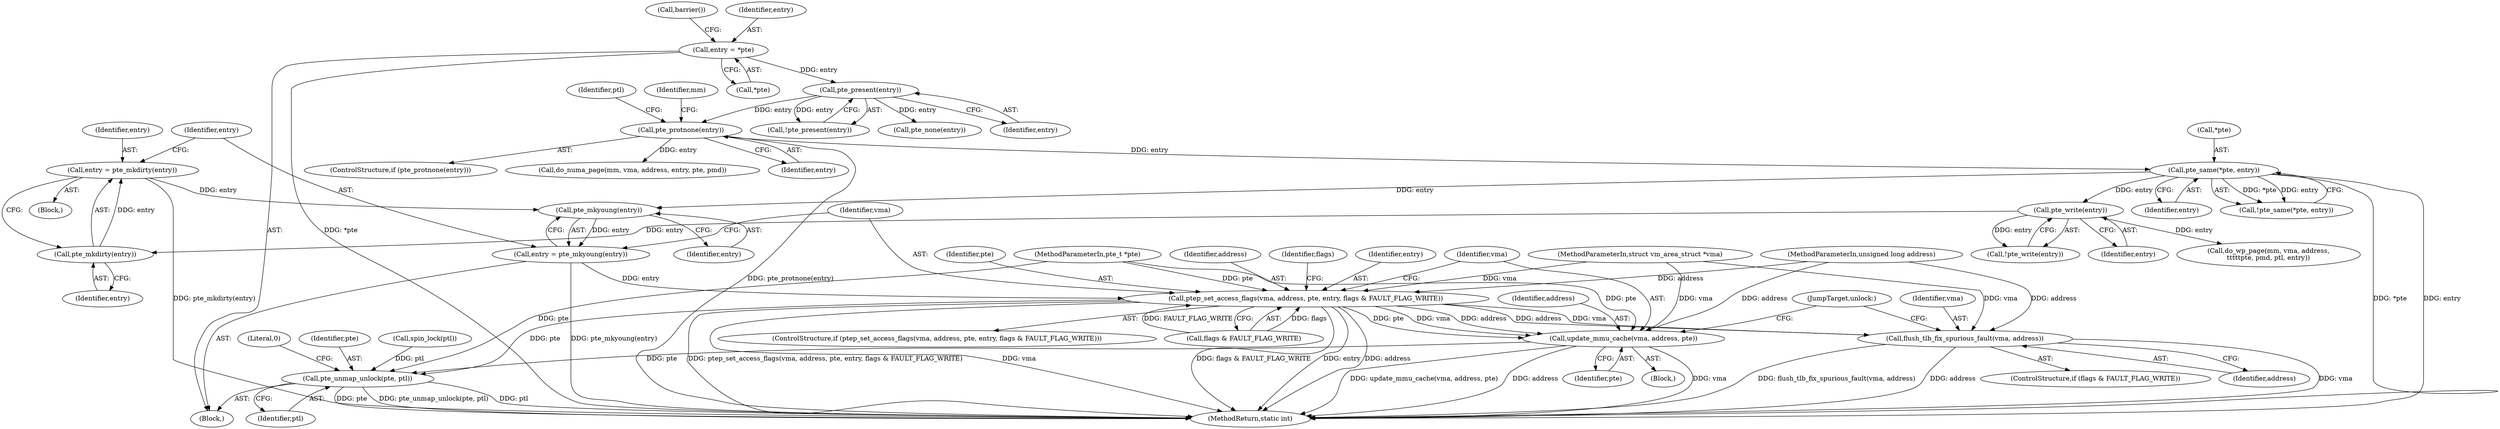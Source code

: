 digraph "0_linux_6b7339f4c31ad69c8e9c0b2859276e22cf72176d_1@API" {
"1000208" [label="(Call,entry = pte_mkdirty(entry))"];
"1000210" [label="(Call,pte_mkdirty(entry))"];
"1000197" [label="(Call,pte_write(entry))"];
"1000185" [label="(Call,pte_same(*pte, entry))"];
"1000165" [label="(Call,pte_protnone(entry))"];
"1000119" [label="(Call,pte_present(entry))"];
"1000112" [label="(Call,entry = *pte)"];
"1000214" [label="(Call,pte_mkyoung(entry))"];
"1000212" [label="(Call,entry = pte_mkyoung(entry))"];
"1000217" [label="(Call,ptep_set_access_flags(vma, address, pte, entry, flags & FAULT_FLAG_WRITE))"];
"1000226" [label="(Call,update_mmu_cache(vma, address, pte))"];
"1000240" [label="(Call,pte_unmap_unlock(pte, ptl))"];
"1000236" [label="(Call,flush_tlb_fix_spurious_fault(vma, address))"];
"1000209" [label="(Identifier,entry)"];
"1000227" [label="(Identifier,vma)"];
"1000116" [label="(Call,barrier())"];
"1000194" [label="(Block,)"];
"1000241" [label="(Identifier,pte)"];
"1000226" [label="(Call,update_mmu_cache(vma, address, pte))"];
"1000239" [label="(JumpTarget,unlock:)"];
"1000114" [label="(Call,*pte)"];
"1000220" [label="(Identifier,pte)"];
"1000168" [label="(Call,do_numa_page(mm, vma, address, entry, pte, pmd))"];
"1000218" [label="(Identifier,vma)"];
"1000200" [label="(Call,do_wp_page(mm, vma, address,\n\t\t\t\t\tpte, pmd, ptl, entry))"];
"1000186" [label="(Call,*pte)"];
"1000184" [label="(Call,!pte_same(*pte, entry))"];
"1000210" [label="(Call,pte_mkdirty(entry))"];
"1000118" [label="(Call,!pte_present(entry))"];
"1000123" [label="(Call,pte_none(entry))"];
"1000166" [label="(Identifier,entry)"];
"1000212" [label="(Call,entry = pte_mkyoung(entry))"];
"1000164" [label="(ControlStructure,if (pte_protnone(entry)))"];
"1000119" [label="(Call,pte_present(entry))"];
"1000198" [label="(Identifier,entry)"];
"1000120" [label="(Identifier,entry)"];
"1000105" [label="(MethodParameterIn,unsigned long address)"];
"1000219" [label="(Identifier,address)"];
"1000211" [label="(Identifier,entry)"];
"1000217" [label="(Call,ptep_set_access_flags(vma, address, pte, entry, flags & FAULT_FLAG_WRITE))"];
"1000234" [label="(Identifier,flags)"];
"1000214" [label="(Call,pte_mkyoung(entry))"];
"1000240" [label="(Call,pte_unmap_unlock(pte, ptl))"];
"1000197" [label="(Call,pte_write(entry))"];
"1000229" [label="(Identifier,pte)"];
"1000236" [label="(Call,flush_tlb_fix_spurious_fault(vma, address))"];
"1000244" [label="(Literal,0)"];
"1000176" [label="(Identifier,ptl)"];
"1000213" [label="(Identifier,entry)"];
"1000106" [label="(MethodParameterIn,pte_t *pte)"];
"1000112" [label="(Call,entry = *pte)"];
"1000221" [label="(Identifier,entry)"];
"1000245" [label="(MethodReturn,static int)"];
"1000242" [label="(Identifier,ptl)"];
"1000215" [label="(Identifier,entry)"];
"1000237" [label="(Identifier,vma)"];
"1000196" [label="(Call,!pte_write(entry))"];
"1000228" [label="(Identifier,address)"];
"1000180" [label="(Call,spin_lock(ptl))"];
"1000113" [label="(Identifier,entry)"];
"1000238" [label="(Identifier,address)"];
"1000109" [label="(Block,)"];
"1000232" [label="(ControlStructure,if (flags & FAULT_FLAG_WRITE))"];
"1000225" [label="(Block,)"];
"1000208" [label="(Call,entry = pte_mkdirty(entry))"];
"1000188" [label="(Identifier,entry)"];
"1000216" [label="(ControlStructure,if (ptep_set_access_flags(vma, address, pte, entry, flags & FAULT_FLAG_WRITE)))"];
"1000222" [label="(Call,flags & FAULT_FLAG_WRITE)"];
"1000104" [label="(MethodParameterIn,struct vm_area_struct *vma)"];
"1000185" [label="(Call,pte_same(*pte, entry))"];
"1000169" [label="(Identifier,mm)"];
"1000165" [label="(Call,pte_protnone(entry))"];
"1000208" -> "1000194"  [label="AST: "];
"1000208" -> "1000210"  [label="CFG: "];
"1000209" -> "1000208"  [label="AST: "];
"1000210" -> "1000208"  [label="AST: "];
"1000213" -> "1000208"  [label="CFG: "];
"1000208" -> "1000245"  [label="DDG: pte_mkdirty(entry)"];
"1000210" -> "1000208"  [label="DDG: entry"];
"1000208" -> "1000214"  [label="DDG: entry"];
"1000210" -> "1000211"  [label="CFG: "];
"1000211" -> "1000210"  [label="AST: "];
"1000197" -> "1000210"  [label="DDG: entry"];
"1000197" -> "1000196"  [label="AST: "];
"1000197" -> "1000198"  [label="CFG: "];
"1000198" -> "1000197"  [label="AST: "];
"1000196" -> "1000197"  [label="CFG: "];
"1000197" -> "1000196"  [label="DDG: entry"];
"1000185" -> "1000197"  [label="DDG: entry"];
"1000197" -> "1000200"  [label="DDG: entry"];
"1000185" -> "1000184"  [label="AST: "];
"1000185" -> "1000188"  [label="CFG: "];
"1000186" -> "1000185"  [label="AST: "];
"1000188" -> "1000185"  [label="AST: "];
"1000184" -> "1000185"  [label="CFG: "];
"1000185" -> "1000245"  [label="DDG: entry"];
"1000185" -> "1000245"  [label="DDG: *pte"];
"1000185" -> "1000184"  [label="DDG: *pte"];
"1000185" -> "1000184"  [label="DDG: entry"];
"1000165" -> "1000185"  [label="DDG: entry"];
"1000185" -> "1000214"  [label="DDG: entry"];
"1000165" -> "1000164"  [label="AST: "];
"1000165" -> "1000166"  [label="CFG: "];
"1000166" -> "1000165"  [label="AST: "];
"1000169" -> "1000165"  [label="CFG: "];
"1000176" -> "1000165"  [label="CFG: "];
"1000165" -> "1000245"  [label="DDG: pte_protnone(entry)"];
"1000119" -> "1000165"  [label="DDG: entry"];
"1000165" -> "1000168"  [label="DDG: entry"];
"1000119" -> "1000118"  [label="AST: "];
"1000119" -> "1000120"  [label="CFG: "];
"1000120" -> "1000119"  [label="AST: "];
"1000118" -> "1000119"  [label="CFG: "];
"1000119" -> "1000118"  [label="DDG: entry"];
"1000112" -> "1000119"  [label="DDG: entry"];
"1000119" -> "1000123"  [label="DDG: entry"];
"1000112" -> "1000109"  [label="AST: "];
"1000112" -> "1000114"  [label="CFG: "];
"1000113" -> "1000112"  [label="AST: "];
"1000114" -> "1000112"  [label="AST: "];
"1000116" -> "1000112"  [label="CFG: "];
"1000112" -> "1000245"  [label="DDG: *pte"];
"1000214" -> "1000212"  [label="AST: "];
"1000214" -> "1000215"  [label="CFG: "];
"1000215" -> "1000214"  [label="AST: "];
"1000212" -> "1000214"  [label="CFG: "];
"1000214" -> "1000212"  [label="DDG: entry"];
"1000212" -> "1000109"  [label="AST: "];
"1000213" -> "1000212"  [label="AST: "];
"1000218" -> "1000212"  [label="CFG: "];
"1000212" -> "1000245"  [label="DDG: pte_mkyoung(entry)"];
"1000212" -> "1000217"  [label="DDG: entry"];
"1000217" -> "1000216"  [label="AST: "];
"1000217" -> "1000222"  [label="CFG: "];
"1000218" -> "1000217"  [label="AST: "];
"1000219" -> "1000217"  [label="AST: "];
"1000220" -> "1000217"  [label="AST: "];
"1000221" -> "1000217"  [label="AST: "];
"1000222" -> "1000217"  [label="AST: "];
"1000227" -> "1000217"  [label="CFG: "];
"1000234" -> "1000217"  [label="CFG: "];
"1000217" -> "1000245"  [label="DDG: entry"];
"1000217" -> "1000245"  [label="DDG: address"];
"1000217" -> "1000245"  [label="DDG: ptep_set_access_flags(vma, address, pte, entry, flags & FAULT_FLAG_WRITE)"];
"1000217" -> "1000245"  [label="DDG: vma"];
"1000217" -> "1000245"  [label="DDG: flags & FAULT_FLAG_WRITE"];
"1000104" -> "1000217"  [label="DDG: vma"];
"1000105" -> "1000217"  [label="DDG: address"];
"1000106" -> "1000217"  [label="DDG: pte"];
"1000222" -> "1000217"  [label="DDG: flags"];
"1000222" -> "1000217"  [label="DDG: FAULT_FLAG_WRITE"];
"1000217" -> "1000226"  [label="DDG: vma"];
"1000217" -> "1000226"  [label="DDG: address"];
"1000217" -> "1000226"  [label="DDG: pte"];
"1000217" -> "1000236"  [label="DDG: vma"];
"1000217" -> "1000236"  [label="DDG: address"];
"1000217" -> "1000240"  [label="DDG: pte"];
"1000226" -> "1000225"  [label="AST: "];
"1000226" -> "1000229"  [label="CFG: "];
"1000227" -> "1000226"  [label="AST: "];
"1000228" -> "1000226"  [label="AST: "];
"1000229" -> "1000226"  [label="AST: "];
"1000239" -> "1000226"  [label="CFG: "];
"1000226" -> "1000245"  [label="DDG: vma"];
"1000226" -> "1000245"  [label="DDG: update_mmu_cache(vma, address, pte)"];
"1000226" -> "1000245"  [label="DDG: address"];
"1000104" -> "1000226"  [label="DDG: vma"];
"1000105" -> "1000226"  [label="DDG: address"];
"1000106" -> "1000226"  [label="DDG: pte"];
"1000226" -> "1000240"  [label="DDG: pte"];
"1000240" -> "1000109"  [label="AST: "];
"1000240" -> "1000242"  [label="CFG: "];
"1000241" -> "1000240"  [label="AST: "];
"1000242" -> "1000240"  [label="AST: "];
"1000244" -> "1000240"  [label="CFG: "];
"1000240" -> "1000245"  [label="DDG: pte_unmap_unlock(pte, ptl)"];
"1000240" -> "1000245"  [label="DDG: ptl"];
"1000240" -> "1000245"  [label="DDG: pte"];
"1000106" -> "1000240"  [label="DDG: pte"];
"1000180" -> "1000240"  [label="DDG: ptl"];
"1000236" -> "1000232"  [label="AST: "];
"1000236" -> "1000238"  [label="CFG: "];
"1000237" -> "1000236"  [label="AST: "];
"1000238" -> "1000236"  [label="AST: "];
"1000239" -> "1000236"  [label="CFG: "];
"1000236" -> "1000245"  [label="DDG: vma"];
"1000236" -> "1000245"  [label="DDG: flush_tlb_fix_spurious_fault(vma, address)"];
"1000236" -> "1000245"  [label="DDG: address"];
"1000104" -> "1000236"  [label="DDG: vma"];
"1000105" -> "1000236"  [label="DDG: address"];
}
